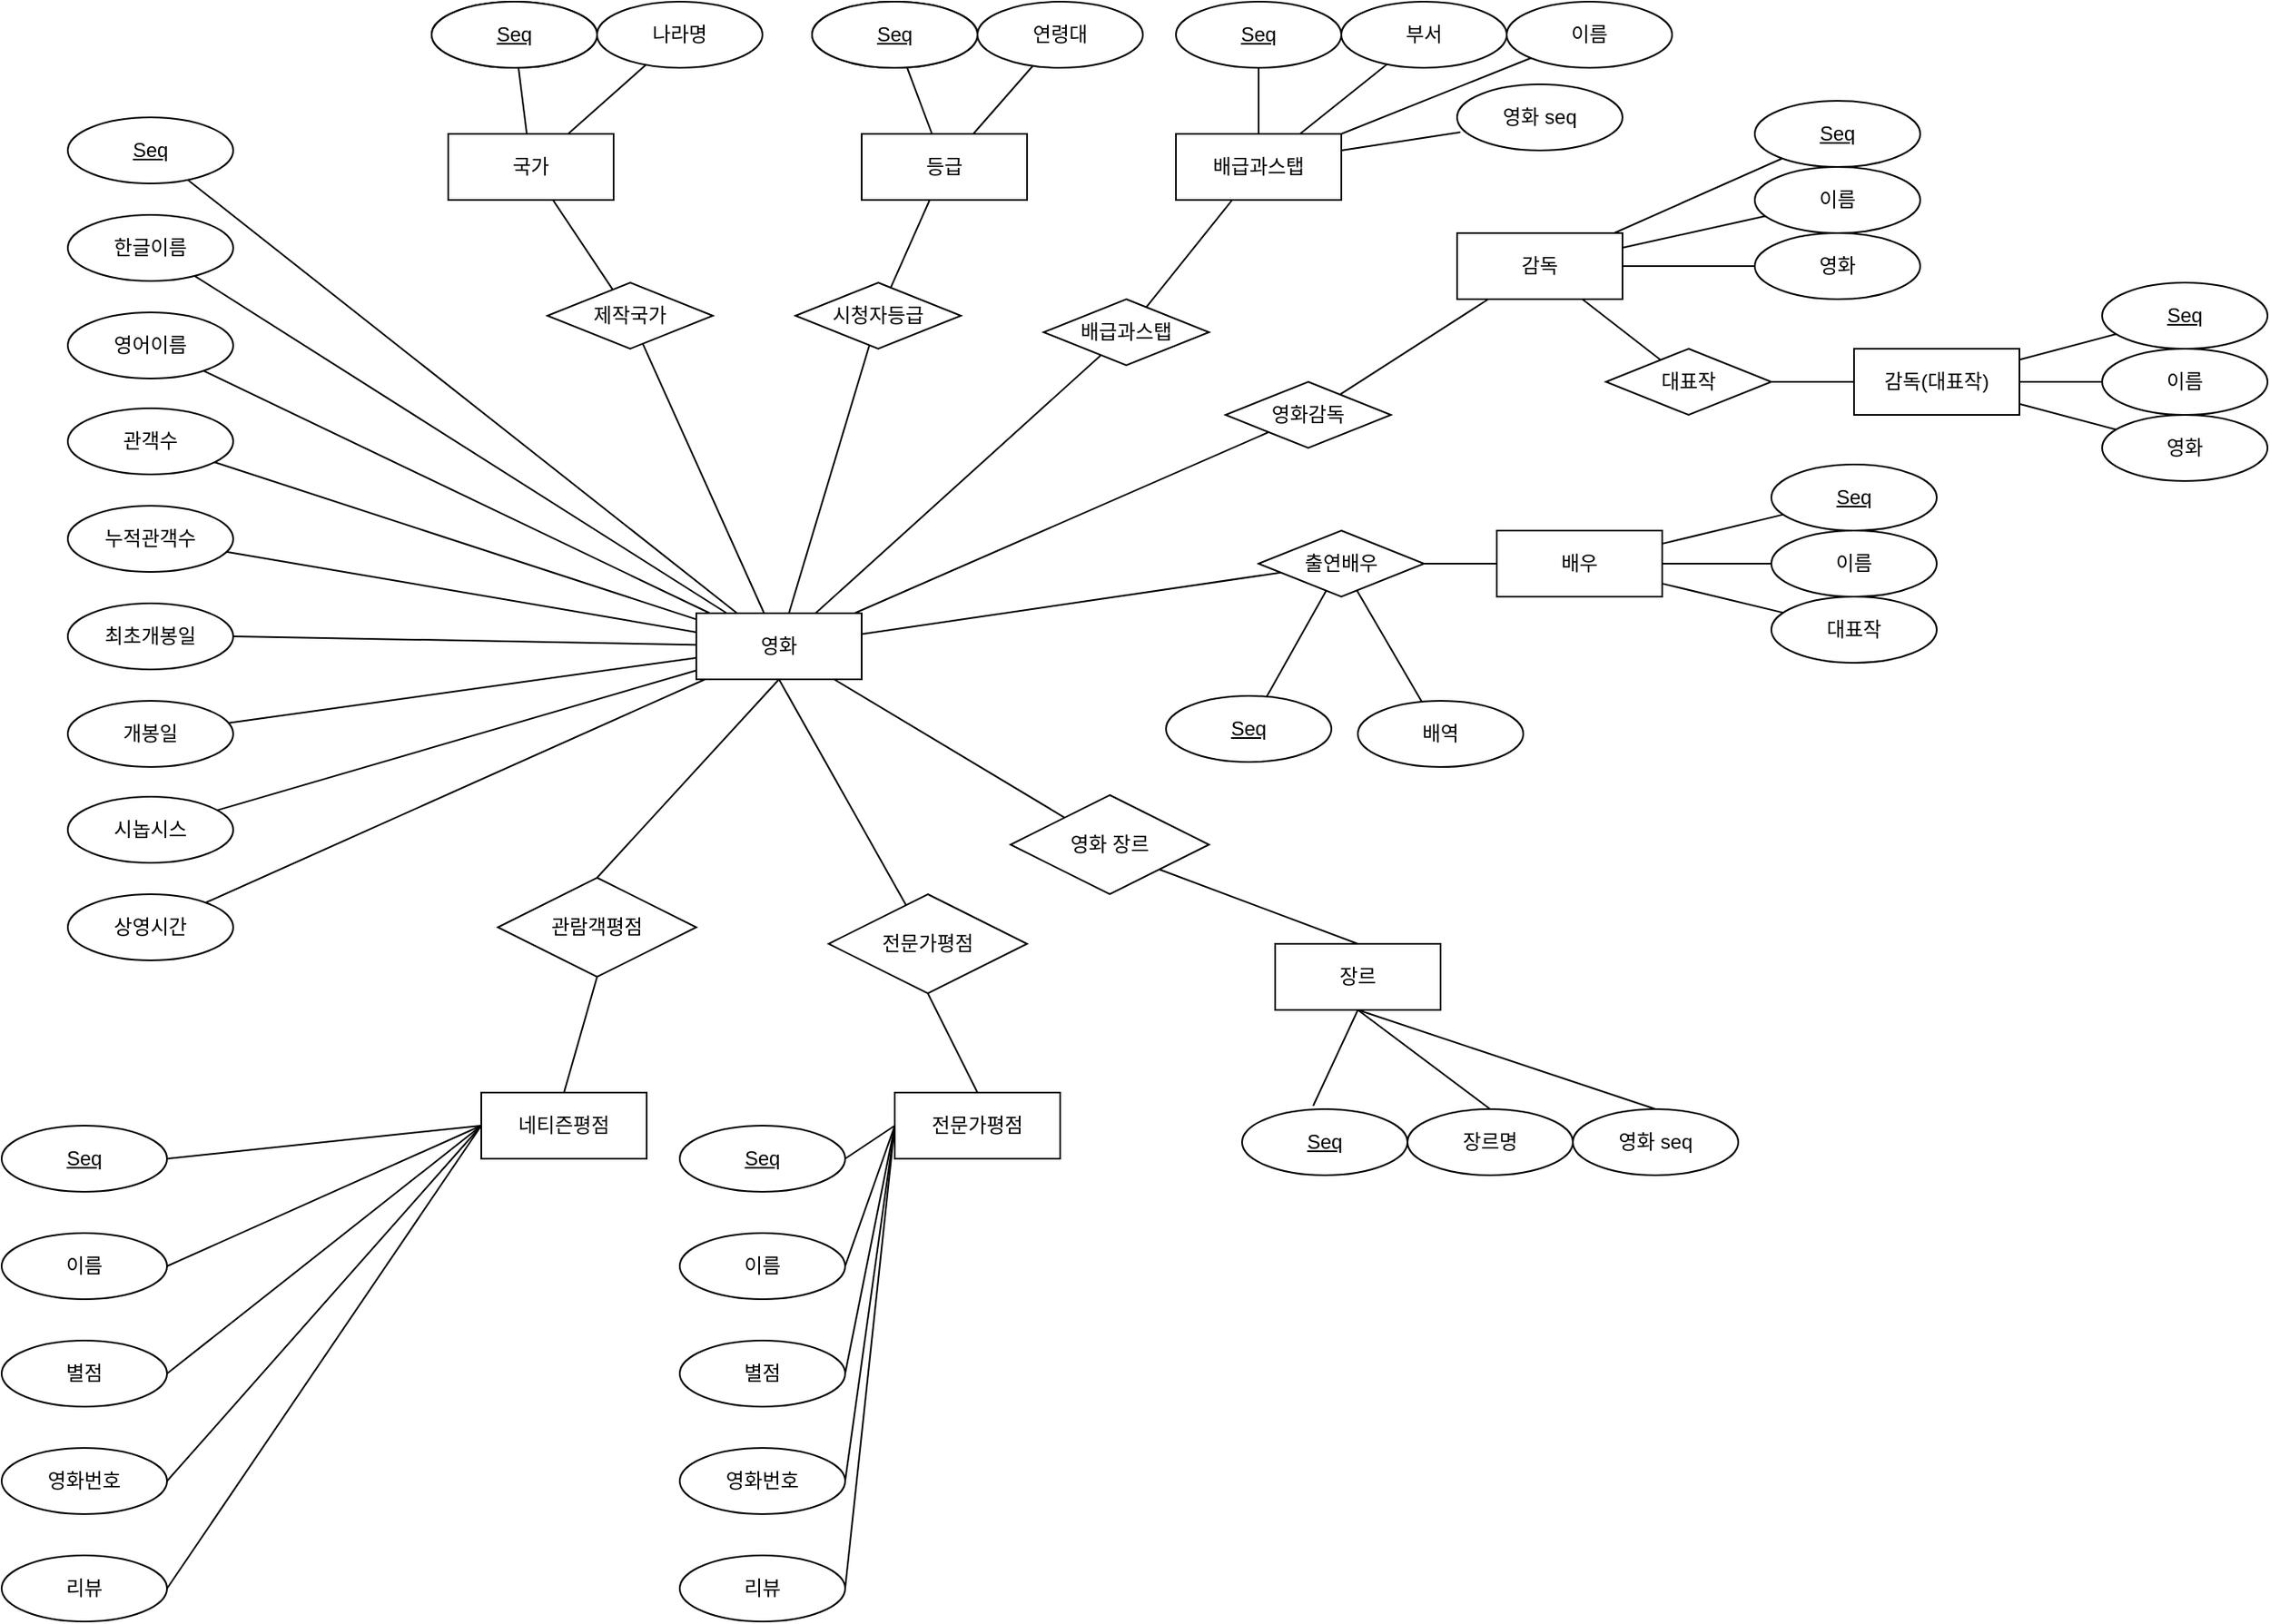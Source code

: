 <mxfile version="26.0.6">
  <diagram name="페이지-1" id="ncKg6qpNwlImYIenTTiq">
    <mxGraphModel dx="2474" dy="2008" grid="1" gridSize="10" guides="1" tooltips="1" connect="1" arrows="1" fold="1" page="1" pageScale="1" pageWidth="827" pageHeight="1169" math="0" shadow="0">
      <root>
        <mxCell id="0" />
        <mxCell id="1" parent="0" />
        <mxCell id="f1NjRMOGImZun0HoqA7X-1" value="영화" style="whiteSpace=wrap;html=1;align=center;" parent="1" vertex="1">
          <mxGeometry x="130" y="180" width="100" height="40" as="geometry" />
        </mxCell>
        <mxCell id="f1NjRMOGImZun0HoqA7X-3" value="관객수" style="whiteSpace=wrap;html=1;align=center;shape=ellipse;perimeter=ellipsePerimeter;" parent="1" vertex="1">
          <mxGeometry x="-250" y="56" width="100" height="40" as="geometry" />
        </mxCell>
        <mxCell id="f1NjRMOGImZun0HoqA7X-4" value="누적관객수" style="whiteSpace=wrap;html=1;align=center;shape=ellipse;perimeter=ellipsePerimeter;" parent="1" vertex="1">
          <mxGeometry x="-250" y="115" width="100" height="40" as="geometry" />
        </mxCell>
        <mxCell id="f1NjRMOGImZun0HoqA7X-5" value="배급과스탭" style="whiteSpace=wrap;html=1;align=center;shape=label;" parent="1" vertex="1">
          <mxGeometry x="420" y="-110" width="100" height="40" as="geometry" />
        </mxCell>
        <mxCell id="f1NjRMOGImZun0HoqA7X-7" value="한글이름&lt;span style=&quot;color: rgba(0, 0, 0, 0); font-family: monospace; font-size: 0px; text-align: start; text-wrap-mode: nowrap;&quot;&gt;%3CmxGraphModel%3E%3Croot%3E%3CmxCell%20id%3D%220%22%2F%3E%3CmxCell%20id%3D%221%22%20parent%3D%220%22%2F%3E%3CmxCell%20id%3D%222%22%20value%3D%22%EC%A0%9C%EB%AA%A9%22%20style%3D%22whiteSpace%3Dwrap%3Bhtml%3D1%3Balign%3Dcenter%3B%22%20vertex%3D%221%22%20parent%3D%221%22%3E%3CmxGeometry%20x%3D%22430%22%20y%3D%22120%22%20width%3D%22100%22%20height%3D%2240%22%20as%3D%22geometry%22%2F%3E%3C%2FmxCell%3E%3C%2Froot%3E%3C%2FmxGraphModel%3E&lt;/span&gt;&lt;span style=&quot;color: rgba(0, 0, 0, 0); font-family: monospace; font-size: 0px; text-align: start; text-wrap-mode: nowrap;&quot;&gt;%3CmxGraphModel%3E%3Croot%3E%3CmxCell%20id%3D%220%22%2F%3E%3CmxCell%20id%3D%221%22%20parent%3D%220%22%2F%3E%3CmxCell%20id%3D%222%22%20value%3D%22%EC%A0%9C%EB%AA%A9%22%20style%3D%22whiteSpace%3Dwrap%3Bhtml%3D1%3Balign%3Dcenter%3B%22%20vertex%3D%221%22%20parent%3D%221%22%3E%3CmxGeometry%20x%3D%22430%22%20y%3D%22120%22%20width%3D%22100%22%20height%3D%2240%22%20as%3D%22geometry%22%2F%3E%3C%2FmxCell%3E%3C%2Froot%3E%3C%2FmxGraphModel%3E&lt;/span&gt;" style="whiteSpace=wrap;html=1;align=center;shape=ellipse;perimeter=ellipsePerimeter;" parent="1" vertex="1">
          <mxGeometry x="-250" y="-61" width="100" height="40" as="geometry" />
        </mxCell>
        <mxCell id="f1NjRMOGImZun0HoqA7X-8" value="영어이름" style="whiteSpace=wrap;html=1;align=center;shape=ellipse;perimeter=ellipsePerimeter;" parent="1" vertex="1">
          <mxGeometry x="-250" y="-2" width="100" height="40" as="geometry" />
        </mxCell>
        <mxCell id="f1NjRMOGImZun0HoqA7X-10" value="제작국가" style="whiteSpace=wrap;html=1;align=center;shape=rhombus;perimeter=rhombusPerimeter;" parent="1" vertex="1">
          <mxGeometry x="40" y="-20" width="100" height="40" as="geometry" />
        </mxCell>
        <mxCell id="f1NjRMOGImZun0HoqA7X-11" value="등급" style="whiteSpace=wrap;html=1;align=center;" parent="1" vertex="1">
          <mxGeometry x="230" y="-110" width="100" height="40" as="geometry" />
        </mxCell>
        <mxCell id="f1NjRMOGImZun0HoqA7X-12" value="장르" style="whiteSpace=wrap;html=1;align=center;" parent="1" vertex="1">
          <mxGeometry x="480" y="380" width="100" height="40" as="geometry" />
        </mxCell>
        <mxCell id="f1NjRMOGImZun0HoqA7X-13" value="상영시간" style="whiteSpace=wrap;html=1;align=center;shape=ellipse;perimeter=ellipsePerimeter;" parent="1" vertex="1">
          <mxGeometry x="-250" y="350" width="100" height="40" as="geometry" />
        </mxCell>
        <mxCell id="f1NjRMOGImZun0HoqA7X-14" value="최초개봉일" style="whiteSpace=wrap;html=1;align=center;shape=ellipse;perimeter=ellipsePerimeter;" parent="1" vertex="1">
          <mxGeometry x="-250" y="174" width="100" height="40" as="geometry" />
        </mxCell>
        <mxCell id="f1NjRMOGImZun0HoqA7X-16" value="영화감독" style="whiteSpace=wrap;html=1;align=center;shape=rhombus;perimeter=rhombusPerimeter;" parent="1" vertex="1">
          <mxGeometry x="450" y="40" width="100" height="40" as="geometry" />
        </mxCell>
        <mxCell id="f1NjRMOGImZun0HoqA7X-17" value="출연배우" style="whiteSpace=wrap;html=1;align=center;shape=rhombus;perimeter=rhombusPerimeter;" parent="1" vertex="1">
          <mxGeometry x="470" y="130" width="100" height="40" as="geometry" />
        </mxCell>
        <mxCell id="f1NjRMOGImZun0HoqA7X-18" value="시놉시스" style="whiteSpace=wrap;html=1;align=center;shape=ellipse;perimeter=ellipsePerimeter;" parent="1" vertex="1">
          <mxGeometry x="-250" y="291" width="100" height="40" as="geometry" />
        </mxCell>
        <mxCell id="f1NjRMOGImZun0HoqA7X-19" value="전문가평점" style="whiteSpace=wrap;html=1;align=center;" parent="1" vertex="1">
          <mxGeometry x="250" y="470" width="100" height="40" as="geometry" />
        </mxCell>
        <mxCell id="f1NjRMOGImZun0HoqA7X-20" value="네티즌평점" style="whiteSpace=wrap;html=1;align=center;" parent="1" vertex="1">
          <mxGeometry y="470" width="100" height="40" as="geometry" />
        </mxCell>
        <mxCell id="f1NjRMOGImZun0HoqA7X-24" value="감독(대표작)" style="whiteSpace=wrap;html=1;align=center;" parent="1" vertex="1">
          <mxGeometry x="830" y="20" width="100" height="40" as="geometry" />
        </mxCell>
        <mxCell id="f1NjRMOGImZun0HoqA7X-33" value="Seq" style="whiteSpace=wrap;html=1;align=center;fontStyle=4;shape=ellipse;perimeter=ellipsePerimeter;" parent="1" vertex="1">
          <mxGeometry x="-250" y="-120" width="100" height="40" as="geometry" />
        </mxCell>
        <mxCell id="f1NjRMOGImZun0HoqA7X-35" value="Seq" style="ellipse;whiteSpace=wrap;html=1;align=center;fontStyle=4;" parent="1" vertex="1">
          <mxGeometry x="460" y="480" width="100" height="40" as="geometry" />
        </mxCell>
        <mxCell id="f1NjRMOGImZun0HoqA7X-39" value="Seq" style="ellipse;whiteSpace=wrap;html=1;align=center;fontStyle=4;" parent="1" vertex="1">
          <mxGeometry x="-290" y="490" width="100" height="40" as="geometry" />
        </mxCell>
        <mxCell id="f1NjRMOGImZun0HoqA7X-40" value="Seq" style="ellipse;whiteSpace=wrap;html=1;align=center;fontStyle=4;" parent="1" vertex="1">
          <mxGeometry x="-30" y="-190" width="100" height="40" as="geometry" />
        </mxCell>
        <mxCell id="f1NjRMOGImZun0HoqA7X-53" value="" style="endArrow=none;html=1;rounded=0;exitX=1;exitY=0.5;exitDx=0;exitDy=0;" parent="1" source="f1NjRMOGImZun0HoqA7X-14" target="f1NjRMOGImZun0HoqA7X-1" edge="1">
          <mxGeometry relative="1" as="geometry">
            <mxPoint x="10" y="240" as="sourcePoint" />
            <mxPoint x="20" y="230.0" as="targetPoint" />
          </mxGeometry>
        </mxCell>
        <mxCell id="f1NjRMOGImZun0HoqA7X-56" value="개봉일" style="whiteSpace=wrap;html=1;align=center;shape=ellipse;perimeter=ellipsePerimeter;" parent="1" vertex="1">
          <mxGeometry x="-250" y="233" width="100" height="40" as="geometry" />
        </mxCell>
        <mxCell id="f1NjRMOGImZun0HoqA7X-57" value="배우" style="whiteSpace=wrap;html=1;align=center;" parent="1" vertex="1">
          <mxGeometry x="614" y="130" width="100" height="40" as="geometry" />
        </mxCell>
        <mxCell id="f1NjRMOGImZun0HoqA7X-58" value="" style="endArrow=none;html=1;rounded=0;" parent="1" source="f1NjRMOGImZun0HoqA7X-1" target="4EB04HOkl_Qzjrsy5Wmq-13" edge="1">
          <mxGeometry relative="1" as="geometry">
            <mxPoint x="254" y="199.58" as="sourcePoint" />
            <mxPoint x="360" as="targetPoint" />
          </mxGeometry>
        </mxCell>
        <mxCell id="f1NjRMOGImZun0HoqA7X-59" value="" style="endArrow=none;html=1;rounded=0;" parent="1" source="f1NjRMOGImZun0HoqA7X-1" target="f1NjRMOGImZun0HoqA7X-10" edge="1">
          <mxGeometry relative="1" as="geometry">
            <mxPoint x="254" y="199.58" as="sourcePoint" />
            <mxPoint x="414" y="199.58" as="targetPoint" />
          </mxGeometry>
        </mxCell>
        <mxCell id="f1NjRMOGImZun0HoqA7X-60" value="" style="endArrow=none;html=1;rounded=0;" parent="1" source="f1NjRMOGImZun0HoqA7X-1" target="4EB04HOkl_Qzjrsy5Wmq-1" edge="1">
          <mxGeometry relative="1" as="geometry">
            <mxPoint x="254" y="199.58" as="sourcePoint" />
            <mxPoint x="414" y="199.58" as="targetPoint" />
          </mxGeometry>
        </mxCell>
        <mxCell id="f1NjRMOGImZun0HoqA7X-61" value="" style="endArrow=none;html=1;rounded=0;" parent="1" source="f1NjRMOGImZun0HoqA7X-1" target="f1NjRMOGImZun0HoqA7X-16" edge="1">
          <mxGeometry relative="1" as="geometry">
            <mxPoint x="254" y="199.58" as="sourcePoint" />
            <mxPoint x="414" y="199.58" as="targetPoint" />
          </mxGeometry>
        </mxCell>
        <mxCell id="f1NjRMOGImZun0HoqA7X-63" value="" style="endArrow=none;html=1;rounded=0;" parent="1" source="f1NjRMOGImZun0HoqA7X-1" target="f1NjRMOGImZun0HoqA7X-17" edge="1">
          <mxGeometry relative="1" as="geometry">
            <mxPoint x="254" y="199.58" as="sourcePoint" />
            <mxPoint x="414" y="199.58" as="targetPoint" />
          </mxGeometry>
        </mxCell>
        <mxCell id="f1NjRMOGImZun0HoqA7X-66" value="" style="endArrow=none;html=1;rounded=0;" parent="1" source="f1NjRMOGImZun0HoqA7X-1" target="_Z4wVBYjO5ey0b5FOWfe-2" edge="1">
          <mxGeometry relative="1" as="geometry">
            <mxPoint x="254" y="199.58" as="sourcePoint" />
            <mxPoint x="414" y="199.58" as="targetPoint" />
          </mxGeometry>
        </mxCell>
        <mxCell id="f1NjRMOGImZun0HoqA7X-70" value="" style="endArrow=none;html=1;rounded=0;" parent="1" source="f1NjRMOGImZun0HoqA7X-1" target="f1NjRMOGImZun0HoqA7X-33" edge="1">
          <mxGeometry relative="1" as="geometry">
            <mxPoint x="150" y="230" as="sourcePoint" />
            <mxPoint x="80" y="120" as="targetPoint" />
          </mxGeometry>
        </mxCell>
        <mxCell id="f1NjRMOGImZun0HoqA7X-71" value="" style="endArrow=none;html=1;rounded=0;" parent="1" source="f1NjRMOGImZun0HoqA7X-1" target="f1NjRMOGImZun0HoqA7X-7" edge="1">
          <mxGeometry relative="1" as="geometry">
            <mxPoint x="150" y="230" as="sourcePoint" />
            <mxPoint x="80" y="120" as="targetPoint" />
          </mxGeometry>
        </mxCell>
        <mxCell id="f1NjRMOGImZun0HoqA7X-72" value="" style="endArrow=none;html=1;rounded=0;" parent="1" source="f1NjRMOGImZun0HoqA7X-1" target="f1NjRMOGImZun0HoqA7X-8" edge="1">
          <mxGeometry relative="1" as="geometry">
            <mxPoint x="150" y="230" as="sourcePoint" />
            <mxPoint x="80" y="120" as="targetPoint" />
          </mxGeometry>
        </mxCell>
        <mxCell id="f1NjRMOGImZun0HoqA7X-73" value="" style="endArrow=none;html=1;rounded=0;" parent="1" source="f1NjRMOGImZun0HoqA7X-1" target="f1NjRMOGImZun0HoqA7X-3" edge="1">
          <mxGeometry relative="1" as="geometry">
            <mxPoint x="150" y="230" as="sourcePoint" />
            <mxPoint x="80" y="120" as="targetPoint" />
          </mxGeometry>
        </mxCell>
        <mxCell id="f1NjRMOGImZun0HoqA7X-74" value="" style="endArrow=none;html=1;rounded=0;" parent="1" source="f1NjRMOGImZun0HoqA7X-1" target="f1NjRMOGImZun0HoqA7X-4" edge="1">
          <mxGeometry relative="1" as="geometry">
            <mxPoint x="150" y="230" as="sourcePoint" />
            <mxPoint x="80" y="120" as="targetPoint" />
          </mxGeometry>
        </mxCell>
        <mxCell id="f1NjRMOGImZun0HoqA7X-75" value="" style="endArrow=none;html=1;rounded=0;" parent="1" source="f1NjRMOGImZun0HoqA7X-1" target="f1NjRMOGImZun0HoqA7X-56" edge="1">
          <mxGeometry relative="1" as="geometry">
            <mxPoint x="150" y="230" as="sourcePoint" />
            <mxPoint x="80" y="120" as="targetPoint" />
          </mxGeometry>
        </mxCell>
        <mxCell id="f1NjRMOGImZun0HoqA7X-76" value="" style="endArrow=none;html=1;rounded=0;" parent="1" source="f1NjRMOGImZun0HoqA7X-1" target="f1NjRMOGImZun0HoqA7X-18" edge="1">
          <mxGeometry relative="1" as="geometry">
            <mxPoint x="150" y="230" as="sourcePoint" />
            <mxPoint x="80" y="120" as="targetPoint" />
          </mxGeometry>
        </mxCell>
        <mxCell id="f1NjRMOGImZun0HoqA7X-77" value="" style="endArrow=none;html=1;rounded=0;" parent="1" source="f1NjRMOGImZun0HoqA7X-1" target="f1NjRMOGImZun0HoqA7X-13" edge="1">
          <mxGeometry relative="1" as="geometry">
            <mxPoint x="150" y="230" as="sourcePoint" />
            <mxPoint x="80" y="120" as="targetPoint" />
          </mxGeometry>
        </mxCell>
        <mxCell id="f1NjRMOGImZun0HoqA7X-78" value="나라명" style="whiteSpace=wrap;html=1;align=center;shape=ellipse;perimeter=ellipsePerimeter;" parent="1" vertex="1">
          <mxGeometry x="70" y="-190" width="100" height="40" as="geometry" />
        </mxCell>
        <mxCell id="f1NjRMOGImZun0HoqA7X-80" value="" style="endArrow=none;html=1;rounded=0;" parent="1" source="f1NjRMOGImZun0HoqA7X-82" target="f1NjRMOGImZun0HoqA7X-78" edge="1">
          <mxGeometry relative="1" as="geometry">
            <mxPoint x="220" y="-10" as="sourcePoint" />
            <mxPoint x="380" y="-10" as="targetPoint" />
          </mxGeometry>
        </mxCell>
        <mxCell id="f1NjRMOGImZun0HoqA7X-81" value="" style="endArrow=none;html=1;rounded=0;" parent="1" source="f1NjRMOGImZun0HoqA7X-82" target="f1NjRMOGImZun0HoqA7X-40" edge="1">
          <mxGeometry relative="1" as="geometry">
            <mxPoint x="220" y="-10" as="sourcePoint" />
            <mxPoint x="380" y="-10" as="targetPoint" />
          </mxGeometry>
        </mxCell>
        <mxCell id="f1NjRMOGImZun0HoqA7X-82" value="국가" style="whiteSpace=wrap;html=1;align=center;" parent="1" vertex="1">
          <mxGeometry x="-20" y="-110" width="100" height="40" as="geometry" />
        </mxCell>
        <mxCell id="f1NjRMOGImZun0HoqA7X-83" value="Seq" style="ellipse;whiteSpace=wrap;html=1;align=center;fontStyle=4;" parent="1" vertex="1">
          <mxGeometry x="-30" y="-190" width="100" height="40" as="geometry" />
        </mxCell>
        <mxCell id="f1NjRMOGImZun0HoqA7X-86" value="" style="endArrow=none;html=1;rounded=0;" parent="1" source="f1NjRMOGImZun0HoqA7X-10" target="f1NjRMOGImZun0HoqA7X-82" edge="1">
          <mxGeometry relative="1" as="geometry">
            <mxPoint x="220" y="110" as="sourcePoint" />
            <mxPoint x="380" y="110" as="targetPoint" />
          </mxGeometry>
        </mxCell>
        <mxCell id="4EB04HOkl_Qzjrsy5Wmq-1" value="시청자등급" style="whiteSpace=wrap;html=1;align=center;shape=rhombus;perimeter=rhombusPerimeter;" parent="1" vertex="1">
          <mxGeometry x="190" y="-20" width="100" height="40" as="geometry" />
        </mxCell>
        <mxCell id="4EB04HOkl_Qzjrsy5Wmq-2" value="" style="endArrow=none;html=1;rounded=0;" parent="1" source="f1NjRMOGImZun0HoqA7X-11" target="4EB04HOkl_Qzjrsy5Wmq-1" edge="1">
          <mxGeometry relative="1" as="geometry">
            <mxPoint x="199" y="190" as="sourcePoint" />
            <mxPoint x="272" y="37" as="targetPoint" />
          </mxGeometry>
        </mxCell>
        <mxCell id="4EB04HOkl_Qzjrsy5Wmq-3" value="Seq" style="ellipse;whiteSpace=wrap;html=1;align=center;fontStyle=4;" parent="1" vertex="1">
          <mxGeometry x="200" y="-190" width="100" height="40" as="geometry" />
        </mxCell>
        <mxCell id="4EB04HOkl_Qzjrsy5Wmq-4" value="연령대" style="whiteSpace=wrap;html=1;align=center;shape=ellipse;perimeter=ellipsePerimeter;" parent="1" vertex="1">
          <mxGeometry x="300" y="-190" width="100" height="40" as="geometry" />
        </mxCell>
        <mxCell id="4EB04HOkl_Qzjrsy5Wmq-5" value="Seq" style="ellipse;whiteSpace=wrap;html=1;align=center;fontStyle=4;" parent="1" vertex="1">
          <mxGeometry x="200" y="-190" width="100" height="40" as="geometry" />
        </mxCell>
        <mxCell id="4EB04HOkl_Qzjrsy5Wmq-6" value="" style="endArrow=none;html=1;rounded=0;" parent="1" source="f1NjRMOGImZun0HoqA7X-11" target="4EB04HOkl_Qzjrsy5Wmq-5" edge="1">
          <mxGeometry relative="1" as="geometry">
            <mxPoint x="280" y="-60" as="sourcePoint" />
            <mxPoint x="266" y="-8" as="targetPoint" />
          </mxGeometry>
        </mxCell>
        <mxCell id="4EB04HOkl_Qzjrsy5Wmq-7" value="" style="endArrow=none;html=1;rounded=0;" parent="1" source="f1NjRMOGImZun0HoqA7X-11" target="4EB04HOkl_Qzjrsy5Wmq-4" edge="1">
          <mxGeometry relative="1" as="geometry">
            <mxPoint x="280" y="-60" as="sourcePoint" />
            <mxPoint x="266" y="-8" as="targetPoint" />
          </mxGeometry>
        </mxCell>
        <mxCell id="4EB04HOkl_Qzjrsy5Wmq-9" value="부서" style="whiteSpace=wrap;html=1;align=center;shape=ellipse;perimeter=ellipsePerimeter;" parent="1" vertex="1">
          <mxGeometry x="520" y="-190" width="100" height="40" as="geometry" />
        </mxCell>
        <mxCell id="4EB04HOkl_Qzjrsy5Wmq-10" value="Seq" style="ellipse;whiteSpace=wrap;html=1;align=center;fontStyle=4;" parent="1" vertex="1">
          <mxGeometry x="420" y="-190" width="100" height="40" as="geometry" />
        </mxCell>
        <mxCell id="4EB04HOkl_Qzjrsy5Wmq-13" value="배급과스탭" style="whiteSpace=wrap;html=1;align=center;shape=rhombus;perimeter=rhombusPerimeter;" parent="1" vertex="1">
          <mxGeometry x="340" y="-10" width="100" height="40" as="geometry" />
        </mxCell>
        <mxCell id="4EB04HOkl_Qzjrsy5Wmq-14" value="" style="endArrow=none;html=1;rounded=0;" parent="1" source="f1NjRMOGImZun0HoqA7X-5" target="4EB04HOkl_Qzjrsy5Wmq-13" edge="1">
          <mxGeometry relative="1" as="geometry">
            <mxPoint x="213" y="190" as="sourcePoint" />
            <mxPoint x="408" y="24" as="targetPoint" />
          </mxGeometry>
        </mxCell>
        <mxCell id="4EB04HOkl_Qzjrsy5Wmq-15" value="" style="endArrow=none;html=1;rounded=0;" parent="1" source="f1NjRMOGImZun0HoqA7X-5" target="4EB04HOkl_Qzjrsy5Wmq-10" edge="1">
          <mxGeometry relative="1" as="geometry">
            <mxPoint x="308" y="-100" as="sourcePoint" />
            <mxPoint x="343" y="-141" as="targetPoint" />
          </mxGeometry>
        </mxCell>
        <mxCell id="4EB04HOkl_Qzjrsy5Wmq-17" value="" style="endArrow=none;html=1;rounded=0;" parent="1" source="f1NjRMOGImZun0HoqA7X-5" target="4EB04HOkl_Qzjrsy5Wmq-9" edge="1">
          <mxGeometry relative="1" as="geometry">
            <mxPoint x="308" y="-100" as="sourcePoint" />
            <mxPoint x="343" y="-141" as="targetPoint" />
          </mxGeometry>
        </mxCell>
        <mxCell id="4EB04HOkl_Qzjrsy5Wmq-18" value="이름" style="whiteSpace=wrap;html=1;align=center;shape=ellipse;perimeter=ellipsePerimeter;" parent="1" vertex="1">
          <mxGeometry x="620" y="-190" width="100" height="40" as="geometry" />
        </mxCell>
        <mxCell id="4EB04HOkl_Qzjrsy5Wmq-21" value="" style="endArrow=none;html=1;rounded=0;" parent="1" source="f1NjRMOGImZun0HoqA7X-5" target="4EB04HOkl_Qzjrsy5Wmq-18" edge="1">
          <mxGeometry relative="1" as="geometry">
            <mxPoint x="308" y="-100" as="sourcePoint" />
            <mxPoint x="343" y="-141" as="targetPoint" />
          </mxGeometry>
        </mxCell>
        <mxCell id="_Z4wVBYjO5ey0b5FOWfe-2" value="영화 장르" style="shape=rhombus;perimeter=rhombusPerimeter;whiteSpace=wrap;html=1;align=center;" parent="1" vertex="1">
          <mxGeometry x="320" y="290" width="120" height="60" as="geometry" />
        </mxCell>
        <mxCell id="PFazSkUr3Jf4t9IVWUDW-3" value="관람객평점" style="shape=rhombus;perimeter=rhombusPerimeter;whiteSpace=wrap;html=1;align=center;" parent="1" vertex="1">
          <mxGeometry x="10" y="340" width="120" height="60" as="geometry" />
        </mxCell>
        <mxCell id="PFazSkUr3Jf4t9IVWUDW-4" value="전문가평점" style="shape=rhombus;perimeter=rhombusPerimeter;whiteSpace=wrap;html=1;align=center;" parent="1" vertex="1">
          <mxGeometry x="210" y="350" width="120" height="60" as="geometry" />
        </mxCell>
        <mxCell id="PFazSkUr3Jf4t9IVWUDW-5" value="" style="endArrow=none;html=1;rounded=0;exitX=0.5;exitY=1;exitDx=0;exitDy=0;entryX=0.5;entryY=0;entryDx=0;entryDy=0;" parent="1" source="f1NjRMOGImZun0HoqA7X-1" target="PFazSkUr3Jf4t9IVWUDW-3" edge="1">
          <mxGeometry relative="1" as="geometry">
            <mxPoint x="159" y="230" as="sourcePoint" />
            <mxPoint x="-14" y="343" as="targetPoint" />
          </mxGeometry>
        </mxCell>
        <mxCell id="PFazSkUr3Jf4t9IVWUDW-6" value="" style="endArrow=none;html=1;rounded=0;exitX=0.5;exitY=1;exitDx=0;exitDy=0;entryX=0.5;entryY=0;entryDx=0;entryDy=0;" parent="1" source="PFazSkUr3Jf4t9IVWUDW-3" target="f1NjRMOGImZun0HoqA7X-20" edge="1">
          <mxGeometry relative="1" as="geometry">
            <mxPoint x="190" y="230" as="sourcePoint" />
            <mxPoint x="140" y="330" as="targetPoint" />
          </mxGeometry>
        </mxCell>
        <mxCell id="_Z4wVBYjO5ey0b5FOWfe-4" value="" style="endArrow=none;html=1;rounded=0;entryX=0.43;entryY=-0.05;entryDx=0;entryDy=0;entryPerimeter=0;exitX=0.5;exitY=1;exitDx=0;exitDy=0;" parent="1" source="f1NjRMOGImZun0HoqA7X-12" target="f1NjRMOGImZun0HoqA7X-35" edge="1">
          <mxGeometry relative="1" as="geometry">
            <mxPoint x="350" y="410" as="sourcePoint" />
            <mxPoint x="510" y="410" as="targetPoint" />
          </mxGeometry>
        </mxCell>
        <mxCell id="_Z4wVBYjO5ey0b5FOWfe-5" value="장르명" style="ellipse;whiteSpace=wrap;html=1;align=center;" parent="1" vertex="1">
          <mxGeometry x="560" y="480" width="100" height="40" as="geometry" />
        </mxCell>
        <mxCell id="PFazSkUr3Jf4t9IVWUDW-8" value="" style="endArrow=none;html=1;rounded=0;exitX=0.5;exitY=1;exitDx=0;exitDy=0;entryX=0.5;entryY=0;entryDx=0;entryDy=0;" parent="1" source="PFazSkUr3Jf4t9IVWUDW-4" target="f1NjRMOGImZun0HoqA7X-19" edge="1">
          <mxGeometry relative="1" as="geometry">
            <mxPoint x="190" y="230" as="sourcePoint" />
            <mxPoint x="223" y="363" as="targetPoint" />
          </mxGeometry>
        </mxCell>
        <mxCell id="_Z4wVBYjO5ey0b5FOWfe-3" value="" style="endArrow=none;html=1;rounded=0;exitX=1;exitY=1;exitDx=0;exitDy=0;entryX=0.5;entryY=0;entryDx=0;entryDy=0;" parent="1" source="_Z4wVBYjO5ey0b5FOWfe-2" target="f1NjRMOGImZun0HoqA7X-12" edge="1">
          <mxGeometry relative="1" as="geometry">
            <mxPoint x="350" y="310" as="sourcePoint" />
            <mxPoint x="510" y="310" as="targetPoint" />
          </mxGeometry>
        </mxCell>
        <mxCell id="_Z4wVBYjO5ey0b5FOWfe-6" value="" style="endArrow=none;html=1;rounded=0;entryX=0.5;entryY=0;entryDx=0;entryDy=0;exitX=0.5;exitY=1;exitDx=0;exitDy=0;" parent="1" source="f1NjRMOGImZun0HoqA7X-12" target="_Z4wVBYjO5ey0b5FOWfe-5" edge="1">
          <mxGeometry relative="1" as="geometry">
            <mxPoint x="350" y="410" as="sourcePoint" />
            <mxPoint x="510" y="410" as="targetPoint" />
          </mxGeometry>
        </mxCell>
        <mxCell id="PFazSkUr3Jf4t9IVWUDW-9" value="이름" style="whiteSpace=wrap;html=1;align=center;shape=ellipse;perimeter=ellipsePerimeter;" parent="1" vertex="1">
          <mxGeometry x="-290" y="555" width="100" height="40" as="geometry" />
        </mxCell>
        <mxCell id="PFazSkUr3Jf4t9IVWUDW-10" value="별점" style="whiteSpace=wrap;html=1;align=center;shape=ellipse;perimeter=ellipsePerimeter;" parent="1" vertex="1">
          <mxGeometry x="-290" y="620" width="100" height="40" as="geometry" />
        </mxCell>
        <mxCell id="_Z4wVBYjO5ey0b5FOWfe-7" value="영화 seq" style="ellipse;whiteSpace=wrap;html=1;align=center;" parent="1" vertex="1">
          <mxGeometry x="660" y="480" width="100" height="40" as="geometry" />
        </mxCell>
        <mxCell id="PFazSkUr3Jf4t9IVWUDW-11" value="영화번호" style="whiteSpace=wrap;html=1;align=center;shape=ellipse;perimeter=ellipsePerimeter;" parent="1" vertex="1">
          <mxGeometry x="-290" y="685" width="100" height="40" as="geometry" />
        </mxCell>
        <mxCell id="PFazSkUr3Jf4t9IVWUDW-12" value="리뷰" style="whiteSpace=wrap;html=1;align=center;shape=ellipse;perimeter=ellipsePerimeter;" parent="1" vertex="1">
          <mxGeometry x="-290" y="750" width="100" height="40" as="geometry" />
        </mxCell>
        <mxCell id="4EB04HOkl_Qzjrsy5Wmq-23" value="감독" style="whiteSpace=wrap;html=1;align=center;" parent="1" vertex="1">
          <mxGeometry x="590" y="-50" width="100" height="40" as="geometry" />
        </mxCell>
        <mxCell id="_Z4wVBYjO5ey0b5FOWfe-8" value="" style="endArrow=none;html=1;rounded=0;entryX=0.5;entryY=0;entryDx=0;entryDy=0;exitX=0.5;exitY=1;exitDx=0;exitDy=0;" parent="1" source="f1NjRMOGImZun0HoqA7X-12" target="_Z4wVBYjO5ey0b5FOWfe-7" edge="1">
          <mxGeometry relative="1" as="geometry">
            <mxPoint x="350" y="410" as="sourcePoint" />
            <mxPoint x="510" y="410" as="targetPoint" />
          </mxGeometry>
        </mxCell>
        <mxCell id="PFazSkUr3Jf4t9IVWUDW-7" value="" style="endArrow=none;html=1;rounded=0;exitX=0.5;exitY=1;exitDx=0;exitDy=0;" parent="1" source="f1NjRMOGImZun0HoqA7X-1" target="PFazSkUr3Jf4t9IVWUDW-4" edge="1">
          <mxGeometry relative="1" as="geometry">
            <mxPoint x="190" y="230" as="sourcePoint" />
            <mxPoint x="110" y="360" as="targetPoint" />
          </mxGeometry>
        </mxCell>
        <mxCell id="4EB04HOkl_Qzjrsy5Wmq-25" value="이름" style="whiteSpace=wrap;html=1;align=center;shape=ellipse;perimeter=ellipsePerimeter;" parent="1" vertex="1">
          <mxGeometry x="770" y="-90" width="100" height="40" as="geometry" />
        </mxCell>
        <mxCell id="PFazSkUr3Jf4t9IVWUDW-13" value="Seq" style="ellipse;whiteSpace=wrap;html=1;align=center;fontStyle=4;" parent="1" vertex="1">
          <mxGeometry x="120" y="490" width="100" height="40" as="geometry" />
        </mxCell>
        <mxCell id="4EB04HOkl_Qzjrsy5Wmq-26" value="Seq" style="ellipse;whiteSpace=wrap;html=1;align=center;fontStyle=4;" parent="1" vertex="1">
          <mxGeometry x="770" y="-130" width="100" height="40" as="geometry" />
        </mxCell>
        <mxCell id="4EB04HOkl_Qzjrsy5Wmq-27" value="영화" style="whiteSpace=wrap;html=1;align=center;shape=ellipse;perimeter=ellipsePerimeter;" parent="1" vertex="1">
          <mxGeometry x="770" y="-50" width="100" height="40" as="geometry" />
        </mxCell>
        <mxCell id="4EB04HOkl_Qzjrsy5Wmq-28" value="" style="endArrow=none;html=1;rounded=0;" parent="1" source="4EB04HOkl_Qzjrsy5Wmq-23" target="4EB04HOkl_Qzjrsy5Wmq-26" edge="1">
          <mxGeometry relative="1" as="geometry">
            <mxPoint x="530" y="-100" as="sourcePoint" />
            <mxPoint x="645" y="-146" as="targetPoint" />
          </mxGeometry>
        </mxCell>
        <mxCell id="PFazSkUr3Jf4t9IVWUDW-17" value="리뷰" style="whiteSpace=wrap;html=1;align=center;shape=ellipse;perimeter=ellipsePerimeter;" parent="1" vertex="1">
          <mxGeometry x="120" y="750" width="100" height="40" as="geometry" />
        </mxCell>
        <mxCell id="4EB04HOkl_Qzjrsy5Wmq-24" value="" style="endArrow=none;html=1;rounded=0;" parent="1" source="4EB04HOkl_Qzjrsy5Wmq-23" target="f1NjRMOGImZun0HoqA7X-16" edge="1">
          <mxGeometry relative="1" as="geometry">
            <mxPoint x="236" y="190" as="sourcePoint" />
            <mxPoint x="486" y="80" as="targetPoint" />
          </mxGeometry>
        </mxCell>
        <mxCell id="4EB04HOkl_Qzjrsy5Wmq-30" value="" style="endArrow=none;html=1;rounded=0;" parent="1" source="4EB04HOkl_Qzjrsy5Wmq-23" target="4EB04HOkl_Qzjrsy5Wmq-27" edge="1">
          <mxGeometry relative="1" as="geometry">
            <mxPoint x="530" y="-100" as="sourcePoint" />
            <mxPoint x="645" y="-146" as="targetPoint" />
          </mxGeometry>
        </mxCell>
        <mxCell id="4EB04HOkl_Qzjrsy5Wmq-31" value="대표작" style="whiteSpace=wrap;html=1;align=center;shape=rhombus;perimeter=rhombusPerimeter;" parent="1" vertex="1">
          <mxGeometry x="680" y="20" width="100" height="40" as="geometry" />
        </mxCell>
        <mxCell id="4EB04HOkl_Qzjrsy5Wmq-32" value="" style="endArrow=none;html=1;rounded=0;" parent="1" source="4EB04HOkl_Qzjrsy5Wmq-23" target="4EB04HOkl_Qzjrsy5Wmq-31" edge="1">
          <mxGeometry relative="1" as="geometry">
            <mxPoint x="700" y="-20" as="sourcePoint" />
            <mxPoint x="780" y="-20" as="targetPoint" />
          </mxGeometry>
        </mxCell>
        <mxCell id="PFazSkUr3Jf4t9IVWUDW-18" value="" style="endArrow=none;html=1;rounded=0;exitX=0;exitY=0.5;exitDx=0;exitDy=0;entryX=1;entryY=0.5;entryDx=0;entryDy=0;" parent="1" source="f1NjRMOGImZun0HoqA7X-20" target="f1NjRMOGImZun0HoqA7X-39" edge="1">
          <mxGeometry relative="1" as="geometry">
            <mxPoint x="210" y="530" as="sourcePoint" />
            <mxPoint x="370" y="530" as="targetPoint" />
          </mxGeometry>
        </mxCell>
        <mxCell id="4EB04HOkl_Qzjrsy5Wmq-40" value="" style="endArrow=none;html=1;rounded=0;" parent="1" source="f1NjRMOGImZun0HoqA7X-57" target="f1NjRMOGImZun0HoqA7X-17" edge="1">
          <mxGeometry relative="1" as="geometry">
            <mxPoint x="620" y="120" as="sourcePoint" />
            <mxPoint x="483" y="155" as="targetPoint" />
          </mxGeometry>
        </mxCell>
        <mxCell id="PFazSkUr3Jf4t9IVWUDW-20" value="" style="endArrow=none;html=1;rounded=0;entryX=1;entryY=0.5;entryDx=0;entryDy=0;exitX=0;exitY=0.5;exitDx=0;exitDy=0;" parent="1" source="f1NjRMOGImZun0HoqA7X-20" target="PFazSkUr3Jf4t9IVWUDW-10" edge="1">
          <mxGeometry relative="1" as="geometry">
            <mxPoint x="-30" y="470" as="sourcePoint" />
            <mxPoint x="-40" y="550" as="targetPoint" />
          </mxGeometry>
        </mxCell>
        <mxCell id="PFazSkUr3Jf4t9IVWUDW-21" value="" style="endArrow=none;html=1;rounded=0;entryX=1;entryY=0.5;entryDx=0;entryDy=0;exitX=0;exitY=0.5;exitDx=0;exitDy=0;" parent="1" source="f1NjRMOGImZun0HoqA7X-20" target="PFazSkUr3Jf4t9IVWUDW-11" edge="1">
          <mxGeometry relative="1" as="geometry">
            <mxPoint x="-20" y="480" as="sourcePoint" />
            <mxPoint x="-100" y="560" as="targetPoint" />
          </mxGeometry>
        </mxCell>
        <mxCell id="PFazSkUr3Jf4t9IVWUDW-22" value="" style="endArrow=none;html=1;rounded=0;entryX=1;entryY=0.5;entryDx=0;entryDy=0;exitX=0;exitY=0.5;exitDx=0;exitDy=0;" parent="1" source="f1NjRMOGImZun0HoqA7X-20" target="PFazSkUr3Jf4t9IVWUDW-12" edge="1">
          <mxGeometry relative="1" as="geometry">
            <mxPoint x="-20" y="480" as="sourcePoint" />
            <mxPoint x="-100" y="600" as="targetPoint" />
          </mxGeometry>
        </mxCell>
        <mxCell id="4EB04HOkl_Qzjrsy5Wmq-36" value="영화" style="whiteSpace=wrap;html=1;align=center;shape=ellipse;perimeter=ellipsePerimeter;" parent="1" vertex="1">
          <mxGeometry x="980" y="60" width="100" height="40" as="geometry" />
        </mxCell>
        <mxCell id="PFazSkUr3Jf4t9IVWUDW-19" value="" style="endArrow=none;html=1;rounded=0;exitX=0;exitY=0.5;exitDx=0;exitDy=0;entryX=1;entryY=0.5;entryDx=0;entryDy=0;" parent="1" source="f1NjRMOGImZun0HoqA7X-20" target="PFazSkUr3Jf4t9IVWUDW-9" edge="1">
          <mxGeometry relative="1" as="geometry">
            <mxPoint x="-20" y="480" as="sourcePoint" />
            <mxPoint x="-40" y="510" as="targetPoint" />
          </mxGeometry>
        </mxCell>
        <mxCell id="4EB04HOkl_Qzjrsy5Wmq-33" value="" style="endArrow=none;html=1;rounded=0;" parent="1" source="f1NjRMOGImZun0HoqA7X-24" target="4EB04HOkl_Qzjrsy5Wmq-31" edge="1">
          <mxGeometry relative="1" as="geometry">
            <mxPoint x="676" as="sourcePoint" />
            <mxPoint x="790" y="70" as="targetPoint" />
          </mxGeometry>
        </mxCell>
        <mxCell id="PFazSkUr3Jf4t9IVWUDW-27" value="" style="endArrow=none;html=1;rounded=0;entryX=1;entryY=0.5;entryDx=0;entryDy=0;exitX=0;exitY=0.5;exitDx=0;exitDy=0;" parent="1" source="f1NjRMOGImZun0HoqA7X-19" target="PFazSkUr3Jf4t9IVWUDW-17" edge="1">
          <mxGeometry relative="1" as="geometry">
            <mxPoint x="230" y="480" as="sourcePoint" />
            <mxPoint x="270" y="600" as="targetPoint" />
          </mxGeometry>
        </mxCell>
        <mxCell id="4EB04HOkl_Qzjrsy5Wmq-34" value="이름" style="whiteSpace=wrap;html=1;align=center;shape=ellipse;perimeter=ellipsePerimeter;" parent="1" vertex="1">
          <mxGeometry x="980" y="20" width="100" height="40" as="geometry" />
        </mxCell>
        <mxCell id="4EB04HOkl_Qzjrsy5Wmq-35" value="Seq" style="ellipse;whiteSpace=wrap;html=1;align=center;fontStyle=4;" parent="1" vertex="1">
          <mxGeometry x="980" y="-20" width="100" height="40" as="geometry" />
        </mxCell>
        <mxCell id="4EB04HOkl_Qzjrsy5Wmq-37" value="" style="endArrow=none;html=1;rounded=0;" parent="1" source="f1NjRMOGImZun0HoqA7X-24" target="4EB04HOkl_Qzjrsy5Wmq-35" edge="1">
          <mxGeometry relative="1" as="geometry">
            <mxPoint x="840" y="50" as="sourcePoint" />
            <mxPoint x="790" y="50" as="targetPoint" />
          </mxGeometry>
        </mxCell>
        <mxCell id="4EB04HOkl_Qzjrsy5Wmq-38" value="" style="endArrow=none;html=1;rounded=0;" parent="1" source="f1NjRMOGImZun0HoqA7X-24" target="4EB04HOkl_Qzjrsy5Wmq-34" edge="1">
          <mxGeometry relative="1" as="geometry">
            <mxPoint x="840" y="50" as="sourcePoint" />
            <mxPoint x="790" y="50" as="targetPoint" />
          </mxGeometry>
        </mxCell>
        <mxCell id="4EB04HOkl_Qzjrsy5Wmq-39" value="" style="endArrow=none;html=1;rounded=0;" parent="1" source="f1NjRMOGImZun0HoqA7X-24" target="4EB04HOkl_Qzjrsy5Wmq-36" edge="1">
          <mxGeometry relative="1" as="geometry">
            <mxPoint x="840" y="50" as="sourcePoint" />
            <mxPoint x="790" y="50" as="targetPoint" />
          </mxGeometry>
        </mxCell>
        <mxCell id="PFazSkUr3Jf4t9IVWUDW-14" value="이름" style="whiteSpace=wrap;html=1;align=center;shape=ellipse;perimeter=ellipsePerimeter;" parent="1" vertex="1">
          <mxGeometry x="120" y="555" width="100" height="40" as="geometry" />
        </mxCell>
        <mxCell id="PFazSkUr3Jf4t9IVWUDW-16" value="영화번호" style="whiteSpace=wrap;html=1;align=center;shape=ellipse;perimeter=ellipsePerimeter;" parent="1" vertex="1">
          <mxGeometry x="120" y="685" width="100" height="40" as="geometry" />
        </mxCell>
        <mxCell id="PFazSkUr3Jf4t9IVWUDW-15" value="별점" style="whiteSpace=wrap;html=1;align=center;shape=ellipse;perimeter=ellipsePerimeter;" parent="1" vertex="1">
          <mxGeometry x="120" y="620" width="100" height="40" as="geometry" />
        </mxCell>
        <mxCell id="4EB04HOkl_Qzjrsy5Wmq-29" value="" style="endArrow=none;html=1;rounded=0;" parent="1" source="4EB04HOkl_Qzjrsy5Wmq-23" target="4EB04HOkl_Qzjrsy5Wmq-25" edge="1">
          <mxGeometry relative="1" as="geometry">
            <mxPoint x="530" y="-100" as="sourcePoint" />
            <mxPoint x="645" y="-146" as="targetPoint" />
          </mxGeometry>
        </mxCell>
        <mxCell id="_Z4wVBYjO5ey0b5FOWfe-21" value="영화 seq" style="ellipse;whiteSpace=wrap;html=1;align=center;" parent="1" vertex="1">
          <mxGeometry x="590" y="-140" width="100" height="40" as="geometry" />
        </mxCell>
        <mxCell id="_Z4wVBYjO5ey0b5FOWfe-22" value="" style="endArrow=none;html=1;rounded=0;entryX=0.02;entryY=0.725;entryDx=0;entryDy=0;entryPerimeter=0;exitX=1;exitY=0.25;exitDx=0;exitDy=0;" parent="1" source="f1NjRMOGImZun0HoqA7X-5" target="_Z4wVBYjO5ey0b5FOWfe-21" edge="1">
          <mxGeometry relative="1" as="geometry">
            <mxPoint x="350" y="110" as="sourcePoint" />
            <mxPoint x="510" y="110" as="targetPoint" />
          </mxGeometry>
        </mxCell>
        <mxCell id="4EB04HOkl_Qzjrsy5Wmq-42" value="이름" style="whiteSpace=wrap;html=1;align=center;shape=ellipse;perimeter=ellipsePerimeter;" parent="1" vertex="1">
          <mxGeometry x="780" y="130" width="100" height="40" as="geometry" />
        </mxCell>
        <mxCell id="4EB04HOkl_Qzjrsy5Wmq-43" value="Seq" style="ellipse;whiteSpace=wrap;html=1;align=center;fontStyle=4;" parent="1" vertex="1">
          <mxGeometry x="780" y="90" width="100" height="40" as="geometry" />
        </mxCell>
        <mxCell id="4EB04HOkl_Qzjrsy5Wmq-44" value="대표작" style="whiteSpace=wrap;html=1;align=center;shape=ellipse;perimeter=ellipsePerimeter;" parent="1" vertex="1">
          <mxGeometry x="780" y="170" width="100" height="40" as="geometry" />
        </mxCell>
        <mxCell id="4EB04HOkl_Qzjrsy5Wmq-45" value="" style="endArrow=none;html=1;rounded=0;" parent="1" source="f1NjRMOGImZun0HoqA7X-57" target="4EB04HOkl_Qzjrsy5Wmq-43" edge="1">
          <mxGeometry relative="1" as="geometry">
            <mxPoint x="650" y="160" as="sourcePoint" />
            <mxPoint x="580" y="160" as="targetPoint" />
          </mxGeometry>
        </mxCell>
        <mxCell id="4EB04HOkl_Qzjrsy5Wmq-46" value="" style="endArrow=none;html=1;rounded=0;" parent="1" source="f1NjRMOGImZun0HoqA7X-57" target="4EB04HOkl_Qzjrsy5Wmq-42" edge="1">
          <mxGeometry relative="1" as="geometry">
            <mxPoint x="650" y="160" as="sourcePoint" />
            <mxPoint x="580" y="160" as="targetPoint" />
          </mxGeometry>
        </mxCell>
        <mxCell id="4EB04HOkl_Qzjrsy5Wmq-47" value="" style="endArrow=none;html=1;rounded=0;" parent="1" source="f1NjRMOGImZun0HoqA7X-57" target="4EB04HOkl_Qzjrsy5Wmq-44" edge="1">
          <mxGeometry relative="1" as="geometry">
            <mxPoint x="650" y="160" as="sourcePoint" />
            <mxPoint x="580" y="160" as="targetPoint" />
          </mxGeometry>
        </mxCell>
        <mxCell id="4EB04HOkl_Qzjrsy5Wmq-48" value="배역" style="whiteSpace=wrap;html=1;align=center;shape=ellipse;perimeter=ellipsePerimeter;" parent="1" vertex="1">
          <mxGeometry x="530" y="233" width="100" height="40" as="geometry" />
        </mxCell>
        <mxCell id="4EB04HOkl_Qzjrsy5Wmq-50" value="" style="endArrow=none;html=1;rounded=0;" parent="1" source="4EB04HOkl_Qzjrsy5Wmq-48" target="f1NjRMOGImZun0HoqA7X-17" edge="1">
          <mxGeometry relative="1" as="geometry">
            <mxPoint x="620" y="120" as="sourcePoint" />
            <mxPoint x="483" y="155" as="targetPoint" />
          </mxGeometry>
        </mxCell>
        <mxCell id="4EB04HOkl_Qzjrsy5Wmq-51" value="Seq" style="ellipse;whiteSpace=wrap;html=1;align=center;fontStyle=4;" parent="1" vertex="1">
          <mxGeometry x="414" y="230" width="100" height="40" as="geometry" />
        </mxCell>
        <mxCell id="4EB04HOkl_Qzjrsy5Wmq-52" value="" style="endArrow=none;html=1;rounded=0;" parent="1" source="4EB04HOkl_Qzjrsy5Wmq-51" target="f1NjRMOGImZun0HoqA7X-17" edge="1">
          <mxGeometry relative="1" as="geometry">
            <mxPoint x="620" y="120" as="sourcePoint" />
            <mxPoint x="483" y="155" as="targetPoint" />
          </mxGeometry>
        </mxCell>
        <mxCell id="4EB04HOkl_Qzjrsy5Wmq-53" value="" style="endArrow=none;html=1;rounded=0;entryX=1;entryY=0.5;entryDx=0;entryDy=0;exitX=0;exitY=0.5;exitDx=0;exitDy=0;" parent="1" source="f1NjRMOGImZun0HoqA7X-19" target="PFazSkUr3Jf4t9IVWUDW-16" edge="1">
          <mxGeometry relative="1" as="geometry">
            <mxPoint x="230" y="480" as="sourcePoint" />
            <mxPoint x="270" y="600" as="targetPoint" />
          </mxGeometry>
        </mxCell>
        <mxCell id="4EB04HOkl_Qzjrsy5Wmq-54" value="" style="endArrow=none;html=1;rounded=0;entryX=1;entryY=0.5;entryDx=0;entryDy=0;exitX=0;exitY=0.5;exitDx=0;exitDy=0;" parent="1" source="f1NjRMOGImZun0HoqA7X-19" target="PFazSkUr3Jf4t9IVWUDW-15" edge="1">
          <mxGeometry relative="1" as="geometry">
            <mxPoint x="230" y="480" as="sourcePoint" />
            <mxPoint x="270" y="600" as="targetPoint" />
          </mxGeometry>
        </mxCell>
        <mxCell id="4EB04HOkl_Qzjrsy5Wmq-55" value="" style="endArrow=none;html=1;rounded=0;entryX=1;entryY=0.5;entryDx=0;entryDy=0;exitX=0;exitY=0.5;exitDx=0;exitDy=0;" parent="1" source="f1NjRMOGImZun0HoqA7X-19" target="PFazSkUr3Jf4t9IVWUDW-14" edge="1">
          <mxGeometry relative="1" as="geometry">
            <mxPoint x="230" y="480" as="sourcePoint" />
            <mxPoint x="270" y="600" as="targetPoint" />
          </mxGeometry>
        </mxCell>
        <mxCell id="4EB04HOkl_Qzjrsy5Wmq-56" value="" style="endArrow=none;html=1;rounded=0;entryX=1;entryY=0.5;entryDx=0;entryDy=0;exitX=0;exitY=0.5;exitDx=0;exitDy=0;" parent="1" source="f1NjRMOGImZun0HoqA7X-19" target="PFazSkUr3Jf4t9IVWUDW-13" edge="1">
          <mxGeometry relative="1" as="geometry">
            <mxPoint x="230" y="480" as="sourcePoint" />
            <mxPoint x="270" y="600" as="targetPoint" />
          </mxGeometry>
        </mxCell>
      </root>
    </mxGraphModel>
  </diagram>
</mxfile>
